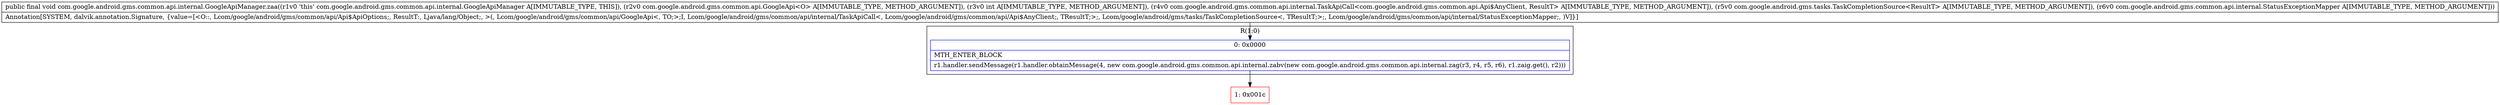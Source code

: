 digraph "CFG forcom.google.android.gms.common.api.internal.GoogleApiManager.zaa(Lcom\/google\/android\/gms\/common\/api\/GoogleApi;ILcom\/google\/android\/gms\/common\/api\/internal\/TaskApiCall;Lcom\/google\/android\/gms\/tasks\/TaskCompletionSource;Lcom\/google\/android\/gms\/common\/api\/internal\/StatusExceptionMapper;)V" {
subgraph cluster_Region_1293643769 {
label = "R(1:0)";
node [shape=record,color=blue];
Node_0 [shape=record,label="{0\:\ 0x0000|MTH_ENTER_BLOCK\l|r1.handler.sendMessage(r1.handler.obtainMessage(4, new com.google.android.gms.common.api.internal.zabv(new com.google.android.gms.common.api.internal.zag(r3, r4, r5, r6), r1.zaig.get(), r2)))\l}"];
}
Node_1 [shape=record,color=red,label="{1\:\ 0x001c}"];
MethodNode[shape=record,label="{public final void com.google.android.gms.common.api.internal.GoogleApiManager.zaa((r1v0 'this' com.google.android.gms.common.api.internal.GoogleApiManager A[IMMUTABLE_TYPE, THIS]), (r2v0 com.google.android.gms.common.api.GoogleApi\<O\> A[IMMUTABLE_TYPE, METHOD_ARGUMENT]), (r3v0 int A[IMMUTABLE_TYPE, METHOD_ARGUMENT]), (r4v0 com.google.android.gms.common.api.internal.TaskApiCall\<com.google.android.gms.common.api.Api$AnyClient, ResultT\> A[IMMUTABLE_TYPE, METHOD_ARGUMENT]), (r5v0 com.google.android.gms.tasks.TaskCompletionSource\<ResultT\> A[IMMUTABLE_TYPE, METHOD_ARGUMENT]), (r6v0 com.google.android.gms.common.api.internal.StatusExceptionMapper A[IMMUTABLE_TYPE, METHOD_ARGUMENT]))  | Annotation[SYSTEM, dalvik.annotation.Signature, \{value=[\<O::, Lcom\/google\/android\/gms\/common\/api\/Api$ApiOptions;, ResultT:, Ljava\/lang\/Object;, \>(, Lcom\/google\/android\/gms\/common\/api\/GoogleApi\<, TO;\>;I, Lcom\/google\/android\/gms\/common\/api\/internal\/TaskApiCall\<, Lcom\/google\/android\/gms\/common\/api\/Api$AnyClient;, TResultT;\>;, Lcom\/google\/android\/gms\/tasks\/TaskCompletionSource\<, TResultT;\>;, Lcom\/google\/android\/gms\/common\/api\/internal\/StatusExceptionMapper;, )V]\}]\l}"];
MethodNode -> Node_0;
Node_0 -> Node_1;
}

